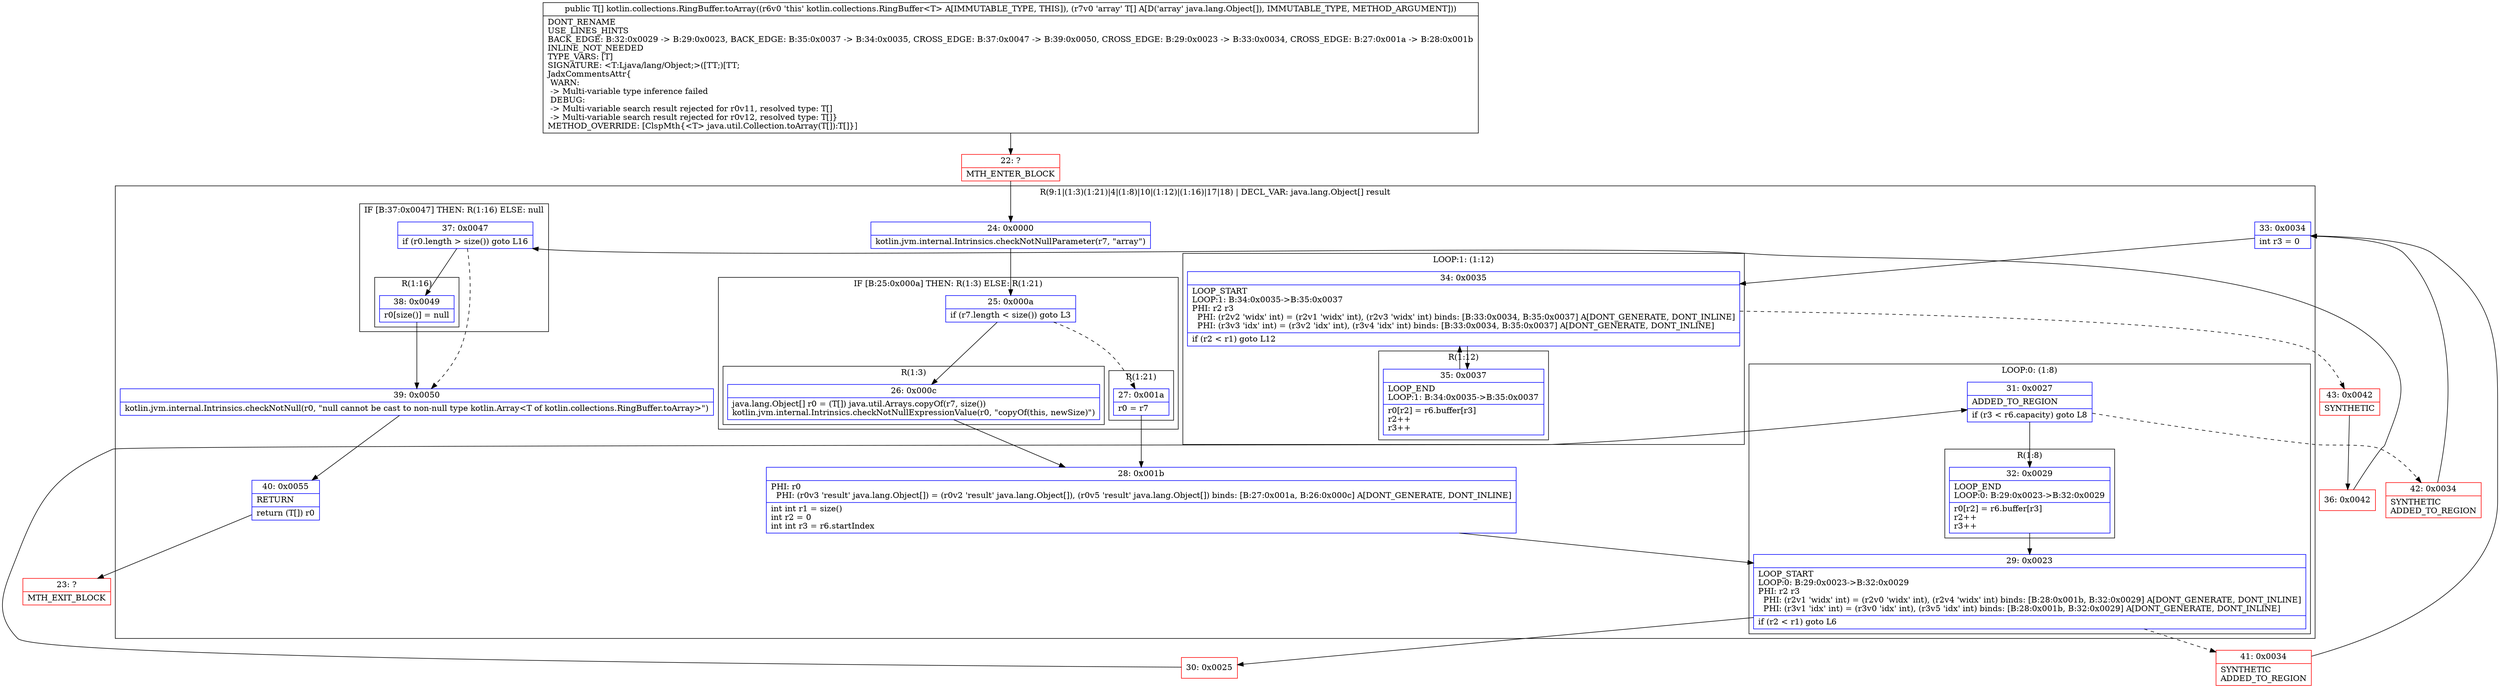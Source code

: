 digraph "CFG forkotlin.collections.RingBuffer.toArray([Ljava\/lang\/Object;)[Ljava\/lang\/Object;" {
subgraph cluster_Region_919435224 {
label = "R(9:1|(1:3)(1:21)|4|(1:8)|10|(1:12)|(1:16)|17|18) | DECL_VAR: java.lang.Object[] result\l";
node [shape=record,color=blue];
Node_24 [shape=record,label="{24\:\ 0x0000|kotlin.jvm.internal.Intrinsics.checkNotNullParameter(r7, \"array\")\l}"];
subgraph cluster_IfRegion_1026860996 {
label = "IF [B:25:0x000a] THEN: R(1:3) ELSE: R(1:21)";
node [shape=record,color=blue];
Node_25 [shape=record,label="{25\:\ 0x000a|if (r7.length \< size()) goto L3\l}"];
subgraph cluster_Region_874102831 {
label = "R(1:3)";
node [shape=record,color=blue];
Node_26 [shape=record,label="{26\:\ 0x000c|java.lang.Object[] r0 = (T[]) java.util.Arrays.copyOf(r7, size())\lkotlin.jvm.internal.Intrinsics.checkNotNullExpressionValue(r0, \"copyOf(this, newSize)\")\l}"];
}
subgraph cluster_Region_1140050984 {
label = "R(1:21)";
node [shape=record,color=blue];
Node_27 [shape=record,label="{27\:\ 0x001a|r0 = r7\l}"];
}
}
Node_28 [shape=record,label="{28\:\ 0x001b|PHI: r0 \l  PHI: (r0v3 'result' java.lang.Object[]) = (r0v2 'result' java.lang.Object[]), (r0v5 'result' java.lang.Object[]) binds: [B:27:0x001a, B:26:0x000c] A[DONT_GENERATE, DONT_INLINE]\l|int int r1 = size()\lint r2 = 0\lint int r3 = r6.startIndex\l}"];
subgraph cluster_LoopRegion_657066899 {
label = "LOOP:0: (1:8)";
node [shape=record,color=blue];
Node_29 [shape=record,label="{29\:\ 0x0023|LOOP_START\lLOOP:0: B:29:0x0023\-\>B:32:0x0029\lPHI: r2 r3 \l  PHI: (r2v1 'widx' int) = (r2v0 'widx' int), (r2v4 'widx' int) binds: [B:28:0x001b, B:32:0x0029] A[DONT_GENERATE, DONT_INLINE]\l  PHI: (r3v1 'idx' int) = (r3v0 'idx' int), (r3v5 'idx' int) binds: [B:28:0x001b, B:32:0x0029] A[DONT_GENERATE, DONT_INLINE]\l|if (r2 \< r1) goto L6\l}"];
Node_31 [shape=record,label="{31\:\ 0x0027|ADDED_TO_REGION\l|if (r3 \< r6.capacity) goto L8\l}"];
subgraph cluster_Region_1571383926 {
label = "R(1:8)";
node [shape=record,color=blue];
Node_32 [shape=record,label="{32\:\ 0x0029|LOOP_END\lLOOP:0: B:29:0x0023\-\>B:32:0x0029\l|r0[r2] = r6.buffer[r3]\lr2++\lr3++\l}"];
}
}
Node_33 [shape=record,label="{33\:\ 0x0034|int r3 = 0\l}"];
subgraph cluster_LoopRegion_2061832658 {
label = "LOOP:1: (1:12)";
node [shape=record,color=blue];
Node_34 [shape=record,label="{34\:\ 0x0035|LOOP_START\lLOOP:1: B:34:0x0035\-\>B:35:0x0037\lPHI: r2 r3 \l  PHI: (r2v2 'widx' int) = (r2v1 'widx' int), (r2v3 'widx' int) binds: [B:33:0x0034, B:35:0x0037] A[DONT_GENERATE, DONT_INLINE]\l  PHI: (r3v3 'idx' int) = (r3v2 'idx' int), (r3v4 'idx' int) binds: [B:33:0x0034, B:35:0x0037] A[DONT_GENERATE, DONT_INLINE]\l|if (r2 \< r1) goto L12\l}"];
subgraph cluster_Region_507417 {
label = "R(1:12)";
node [shape=record,color=blue];
Node_35 [shape=record,label="{35\:\ 0x0037|LOOP_END\lLOOP:1: B:34:0x0035\-\>B:35:0x0037\l|r0[r2] = r6.buffer[r3]\lr2++\lr3++\l}"];
}
}
subgraph cluster_IfRegion_2129402173 {
label = "IF [B:37:0x0047] THEN: R(1:16) ELSE: null";
node [shape=record,color=blue];
Node_37 [shape=record,label="{37\:\ 0x0047|if (r0.length \> size()) goto L16\l}"];
subgraph cluster_Region_307050381 {
label = "R(1:16)";
node [shape=record,color=blue];
Node_38 [shape=record,label="{38\:\ 0x0049|r0[size()] = null\l}"];
}
}
Node_39 [shape=record,label="{39\:\ 0x0050|kotlin.jvm.internal.Intrinsics.checkNotNull(r0, \"null cannot be cast to non\-null type kotlin.Array\<T of kotlin.collections.RingBuffer.toArray\>\")\l}"];
Node_40 [shape=record,label="{40\:\ 0x0055|RETURN\l|return (T[]) r0\l}"];
}
Node_22 [shape=record,color=red,label="{22\:\ ?|MTH_ENTER_BLOCK\l}"];
Node_30 [shape=record,color=red,label="{30\:\ 0x0025}"];
Node_42 [shape=record,color=red,label="{42\:\ 0x0034|SYNTHETIC\lADDED_TO_REGION\l}"];
Node_43 [shape=record,color=red,label="{43\:\ 0x0042|SYNTHETIC\l}"];
Node_36 [shape=record,color=red,label="{36\:\ 0x0042}"];
Node_23 [shape=record,color=red,label="{23\:\ ?|MTH_EXIT_BLOCK\l}"];
Node_41 [shape=record,color=red,label="{41\:\ 0x0034|SYNTHETIC\lADDED_TO_REGION\l}"];
MethodNode[shape=record,label="{public T[] kotlin.collections.RingBuffer.toArray((r6v0 'this' kotlin.collections.RingBuffer\<T\> A[IMMUTABLE_TYPE, THIS]), (r7v0 'array' T[] A[D('array' java.lang.Object[]), IMMUTABLE_TYPE, METHOD_ARGUMENT]))  | DONT_RENAME\lUSE_LINES_HINTS\lBACK_EDGE: B:32:0x0029 \-\> B:29:0x0023, BACK_EDGE: B:35:0x0037 \-\> B:34:0x0035, CROSS_EDGE: B:37:0x0047 \-\> B:39:0x0050, CROSS_EDGE: B:29:0x0023 \-\> B:33:0x0034, CROSS_EDGE: B:27:0x001a \-\> B:28:0x001b\lINLINE_NOT_NEEDED\lTYPE_VARS: [T]\lSIGNATURE: \<T:Ljava\/lang\/Object;\>([TT;)[TT;\lJadxCommentsAttr\{\l WARN: \l \-\> Multi\-variable type inference failed\l DEBUG: \l \-\> Multi\-variable search result rejected for r0v11, resolved type: T[]\l \-\> Multi\-variable search result rejected for r0v12, resolved type: T[]\}\lMETHOD_OVERRIDE: [ClspMth\{\<T\> java.util.Collection.toArray(T[]):T[]\}]\l}"];
MethodNode -> Node_22;Node_24 -> Node_25;
Node_25 -> Node_26;
Node_25 -> Node_27[style=dashed];
Node_26 -> Node_28;
Node_27 -> Node_28;
Node_28 -> Node_29;
Node_29 -> Node_30;
Node_29 -> Node_41[style=dashed];
Node_31 -> Node_32;
Node_31 -> Node_42[style=dashed];
Node_32 -> Node_29;
Node_33 -> Node_34;
Node_34 -> Node_35;
Node_34 -> Node_43[style=dashed];
Node_35 -> Node_34;
Node_37 -> Node_38;
Node_37 -> Node_39[style=dashed];
Node_38 -> Node_39;
Node_39 -> Node_40;
Node_40 -> Node_23;
Node_22 -> Node_24;
Node_30 -> Node_31;
Node_42 -> Node_33;
Node_43 -> Node_36;
Node_36 -> Node_37;
Node_41 -> Node_33;
}

